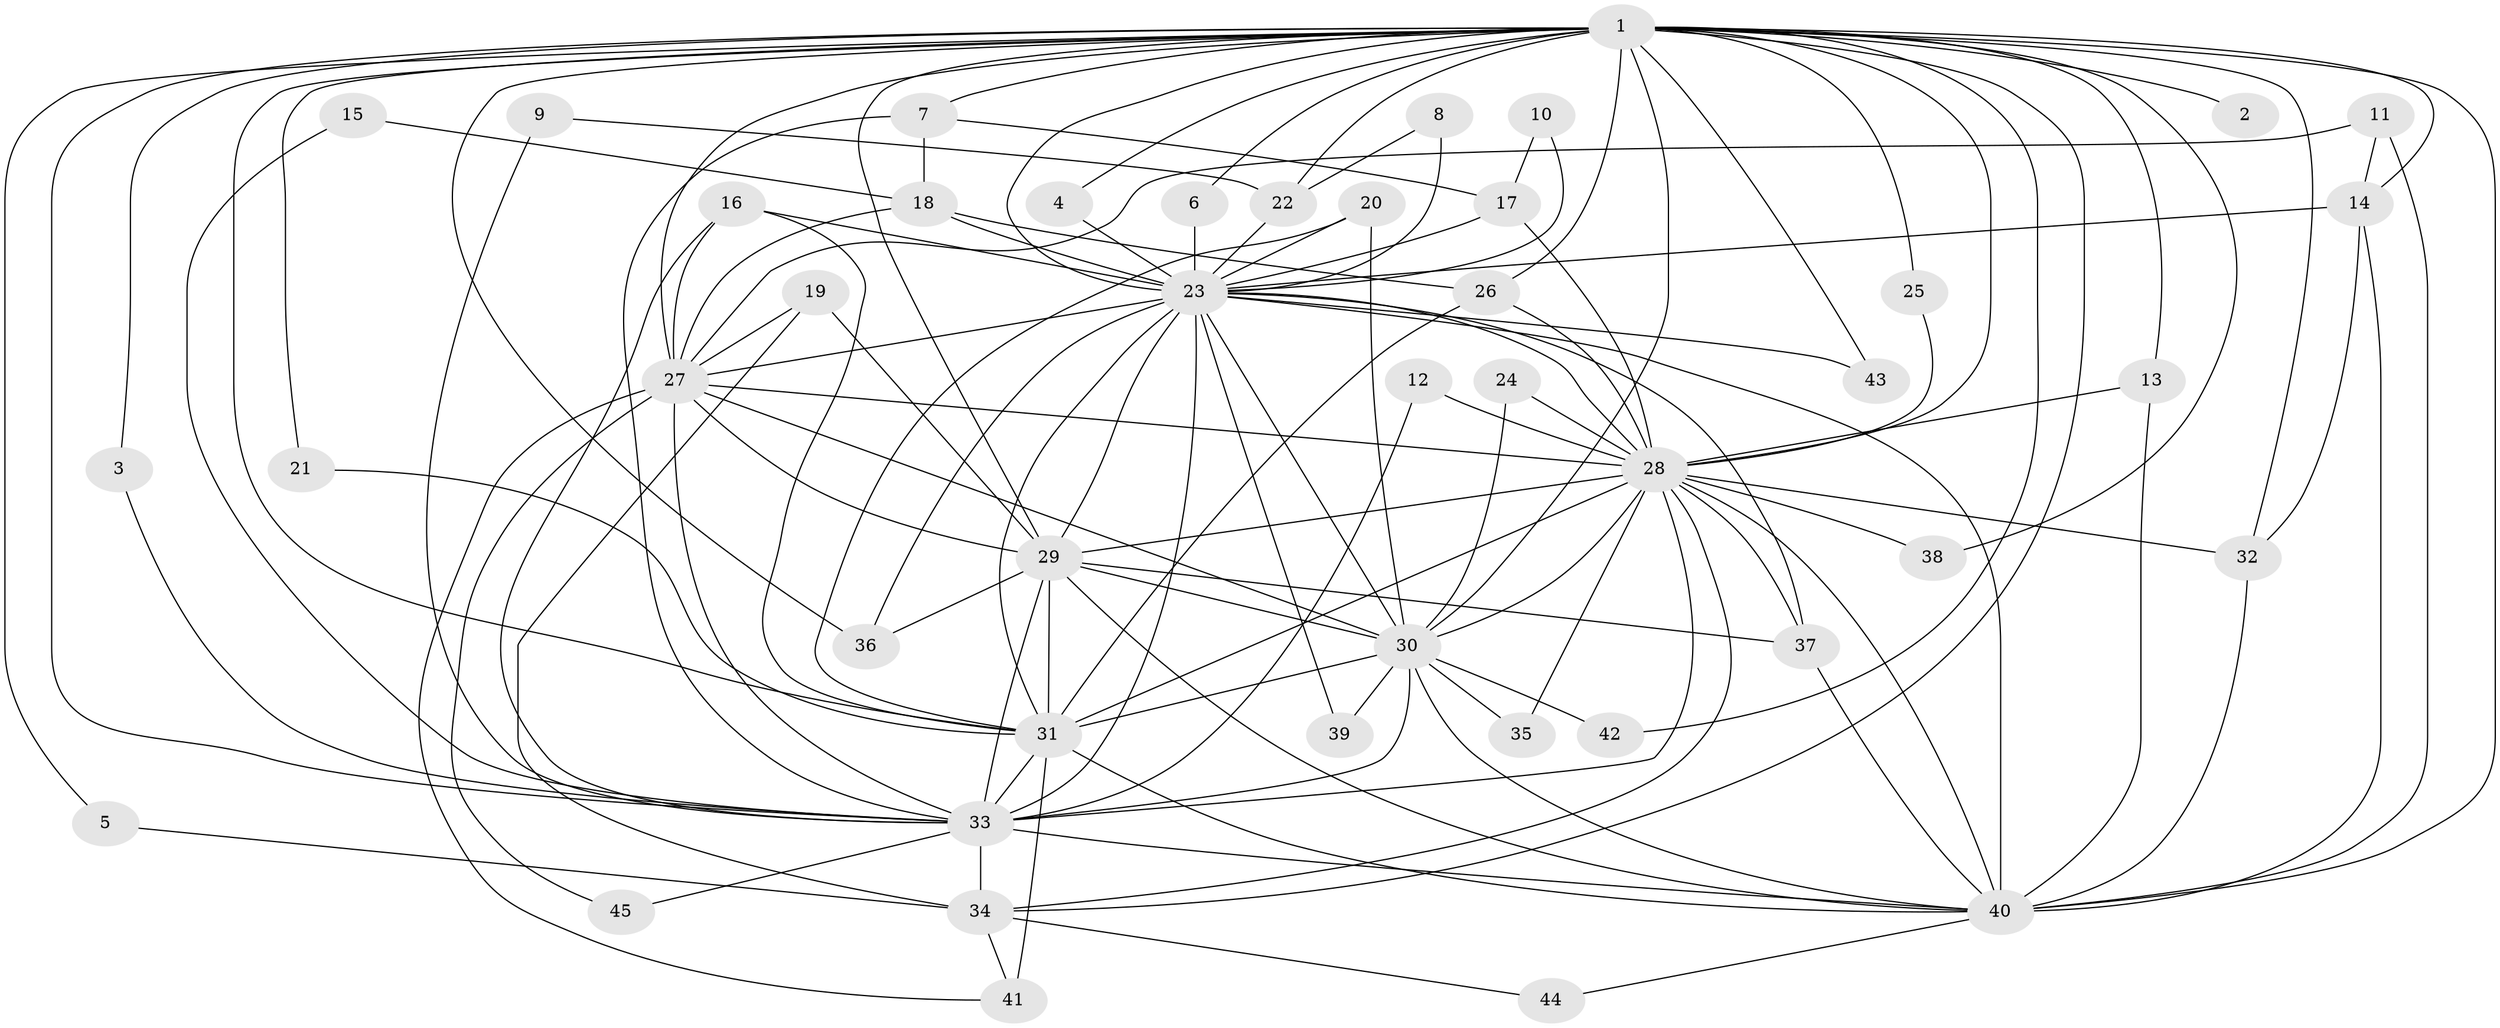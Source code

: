 // original degree distribution, {24: 0.011235955056179775, 22: 0.02247191011235955, 15: 0.02247191011235955, 20: 0.011235955056179775, 14: 0.011235955056179775, 21: 0.011235955056179775, 16: 0.02247191011235955, 5: 0.033707865168539325, 7: 0.033707865168539325, 6: 0.02247191011235955, 4: 0.07865168539325842, 2: 0.5280898876404494, 3: 0.19101123595505617}
// Generated by graph-tools (version 1.1) at 2025/25/03/09/25 03:25:38]
// undirected, 45 vertices, 123 edges
graph export_dot {
graph [start="1"]
  node [color=gray90,style=filled];
  1;
  2;
  3;
  4;
  5;
  6;
  7;
  8;
  9;
  10;
  11;
  12;
  13;
  14;
  15;
  16;
  17;
  18;
  19;
  20;
  21;
  22;
  23;
  24;
  25;
  26;
  27;
  28;
  29;
  30;
  31;
  32;
  33;
  34;
  35;
  36;
  37;
  38;
  39;
  40;
  41;
  42;
  43;
  44;
  45;
  1 -- 2 [weight=2.0];
  1 -- 3 [weight=1.0];
  1 -- 4 [weight=1.0];
  1 -- 5 [weight=1.0];
  1 -- 6 [weight=1.0];
  1 -- 7 [weight=1.0];
  1 -- 13 [weight=1.0];
  1 -- 14 [weight=1.0];
  1 -- 21 [weight=1.0];
  1 -- 22 [weight=1.0];
  1 -- 23 [weight=5.0];
  1 -- 25 [weight=1.0];
  1 -- 26 [weight=2.0];
  1 -- 27 [weight=1.0];
  1 -- 28 [weight=2.0];
  1 -- 29 [weight=2.0];
  1 -- 30 [weight=3.0];
  1 -- 31 [weight=2.0];
  1 -- 32 [weight=1.0];
  1 -- 33 [weight=2.0];
  1 -- 34 [weight=1.0];
  1 -- 36 [weight=2.0];
  1 -- 38 [weight=3.0];
  1 -- 40 [weight=3.0];
  1 -- 42 [weight=1.0];
  1 -- 43 [weight=1.0];
  3 -- 33 [weight=1.0];
  4 -- 23 [weight=1.0];
  5 -- 34 [weight=1.0];
  6 -- 23 [weight=1.0];
  7 -- 17 [weight=1.0];
  7 -- 18 [weight=1.0];
  7 -- 33 [weight=1.0];
  8 -- 22 [weight=1.0];
  8 -- 23 [weight=2.0];
  9 -- 22 [weight=2.0];
  9 -- 33 [weight=1.0];
  10 -- 17 [weight=1.0];
  10 -- 23 [weight=1.0];
  11 -- 14 [weight=1.0];
  11 -- 27 [weight=1.0];
  11 -- 40 [weight=1.0];
  12 -- 28 [weight=1.0];
  12 -- 33 [weight=1.0];
  13 -- 28 [weight=1.0];
  13 -- 40 [weight=1.0];
  14 -- 23 [weight=1.0];
  14 -- 32 [weight=1.0];
  14 -- 40 [weight=1.0];
  15 -- 18 [weight=1.0];
  15 -- 33 [weight=1.0];
  16 -- 23 [weight=1.0];
  16 -- 27 [weight=1.0];
  16 -- 31 [weight=1.0];
  16 -- 33 [weight=1.0];
  17 -- 23 [weight=1.0];
  17 -- 28 [weight=1.0];
  18 -- 23 [weight=1.0];
  18 -- 26 [weight=1.0];
  18 -- 27 [weight=1.0];
  19 -- 27 [weight=1.0];
  19 -- 29 [weight=1.0];
  19 -- 34 [weight=1.0];
  20 -- 23 [weight=1.0];
  20 -- 30 [weight=1.0];
  20 -- 31 [weight=1.0];
  21 -- 31 [weight=1.0];
  22 -- 23 [weight=1.0];
  23 -- 27 [weight=1.0];
  23 -- 28 [weight=2.0];
  23 -- 29 [weight=2.0];
  23 -- 30 [weight=2.0];
  23 -- 31 [weight=2.0];
  23 -- 33 [weight=2.0];
  23 -- 36 [weight=1.0];
  23 -- 37 [weight=1.0];
  23 -- 39 [weight=1.0];
  23 -- 40 [weight=2.0];
  23 -- 43 [weight=1.0];
  24 -- 28 [weight=1.0];
  24 -- 30 [weight=1.0];
  25 -- 28 [weight=1.0];
  26 -- 28 [weight=1.0];
  26 -- 31 [weight=2.0];
  27 -- 28 [weight=1.0];
  27 -- 29 [weight=1.0];
  27 -- 30 [weight=1.0];
  27 -- 33 [weight=1.0];
  27 -- 41 [weight=1.0];
  27 -- 45 [weight=1.0];
  28 -- 29 [weight=1.0];
  28 -- 30 [weight=2.0];
  28 -- 31 [weight=1.0];
  28 -- 32 [weight=1.0];
  28 -- 33 [weight=1.0];
  28 -- 34 [weight=1.0];
  28 -- 35 [weight=1.0];
  28 -- 37 [weight=1.0];
  28 -- 38 [weight=1.0];
  28 -- 40 [weight=1.0];
  29 -- 30 [weight=2.0];
  29 -- 31 [weight=1.0];
  29 -- 33 [weight=1.0];
  29 -- 36 [weight=2.0];
  29 -- 37 [weight=1.0];
  29 -- 40 [weight=1.0];
  30 -- 31 [weight=1.0];
  30 -- 33 [weight=4.0];
  30 -- 35 [weight=1.0];
  30 -- 39 [weight=1.0];
  30 -- 40 [weight=1.0];
  30 -- 42 [weight=1.0];
  31 -- 33 [weight=1.0];
  31 -- 40 [weight=1.0];
  31 -- 41 [weight=2.0];
  32 -- 40 [weight=1.0];
  33 -- 34 [weight=1.0];
  33 -- 40 [weight=1.0];
  33 -- 45 [weight=1.0];
  34 -- 41 [weight=1.0];
  34 -- 44 [weight=1.0];
  37 -- 40 [weight=1.0];
  40 -- 44 [weight=1.0];
}
